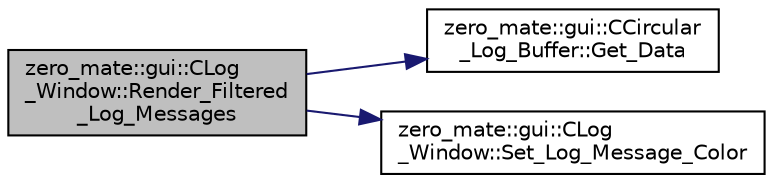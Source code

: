 digraph "zero_mate::gui::CLog_Window::Render_Filtered_Log_Messages"
{
 // LATEX_PDF_SIZE
  bgcolor="transparent";
  edge [fontname="Helvetica",fontsize="10",labelfontname="Helvetica",labelfontsize="10"];
  node [fontname="Helvetica",fontsize="10",shape=record];
  rankdir="LR";
  Node1 [label="zero_mate::gui::CLog\l_Window::Render_Filtered\l_Log_Messages",height=0.2,width=0.4,color="black", fillcolor="grey75", style="filled", fontcolor="black",tooltip=" "];
  Node1 -> Node2 [color="midnightblue",fontsize="10",style="solid",fontname="Helvetica"];
  Node2 [label="zero_mate::gui::CCircular\l_Log_Buffer::Get_Data",height=0.2,width=0.4,color="black",URL="$classzero__mate_1_1gui_1_1CCircular__Log__Buffer.html#ac16e7e106825569a5fe48b06eefb28be",tooltip=" "];
  Node1 -> Node3 [color="midnightblue",fontsize="10",style="solid",fontname="Helvetica"];
  Node3 [label="zero_mate::gui::CLog\l_Window::Set_Log_Message_Color",height=0.2,width=0.4,color="black",URL="$classzero__mate_1_1gui_1_1CLog__Window.html#acd4c871dccefcf04fb9b3bb8973086c0",tooltip=" "];
}
